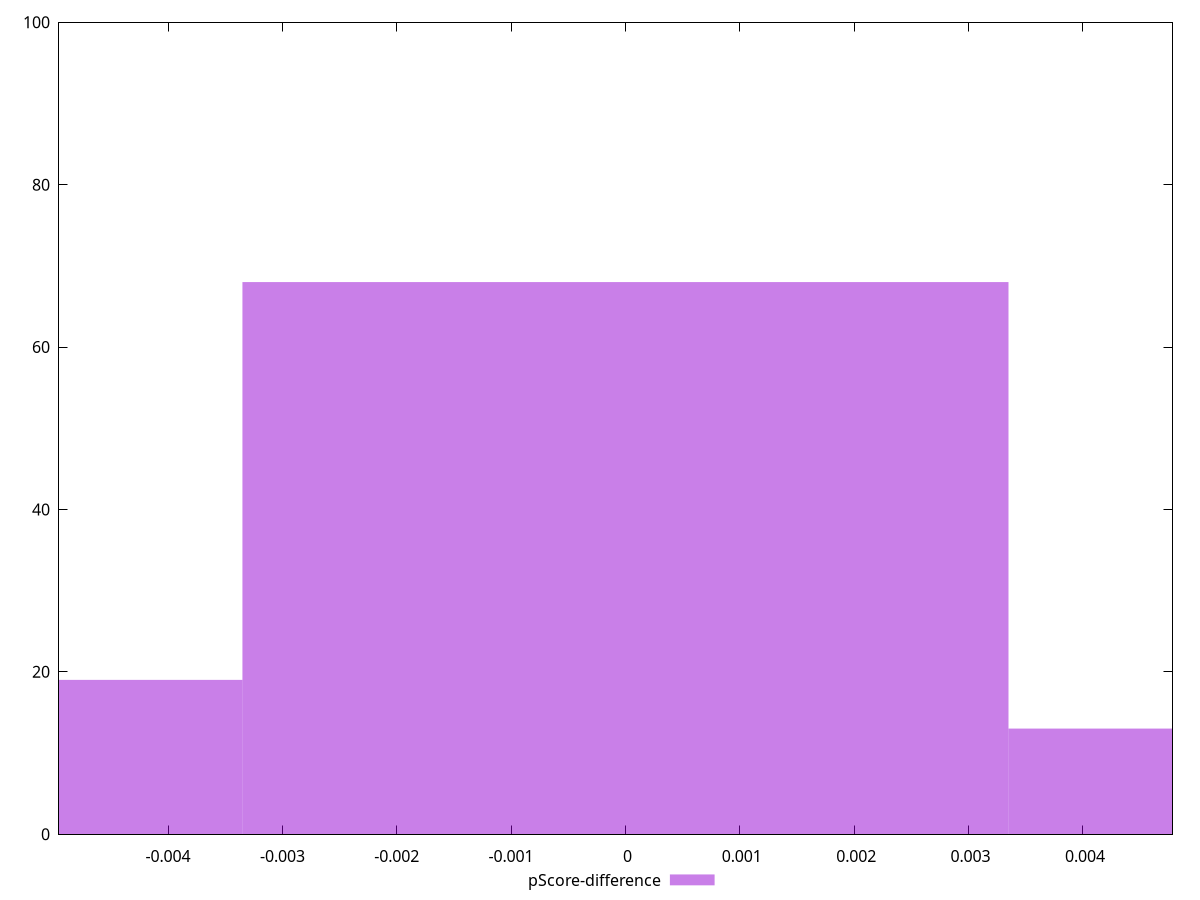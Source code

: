 reset

$pScoreDifference <<EOF
0 68
-0.006698710010332824 19
0.006698710010332824 13
EOF

set key outside below
set boxwidth 0.006698710010332824
set xrange [-0.004953307994627121:0.004783420657353488]
set yrange [0:100]
set trange [0:100]
set style fill transparent solid 0.5 noborder
set terminal svg size 640, 490 enhanced background rgb 'white'
set output "reports/report_00030_2021-02-24T20-42-31.540Z/total-blocking-time/samples/music/pScore-difference/histogram.svg"

plot $pScoreDifference title "pScore-difference" with boxes

reset
